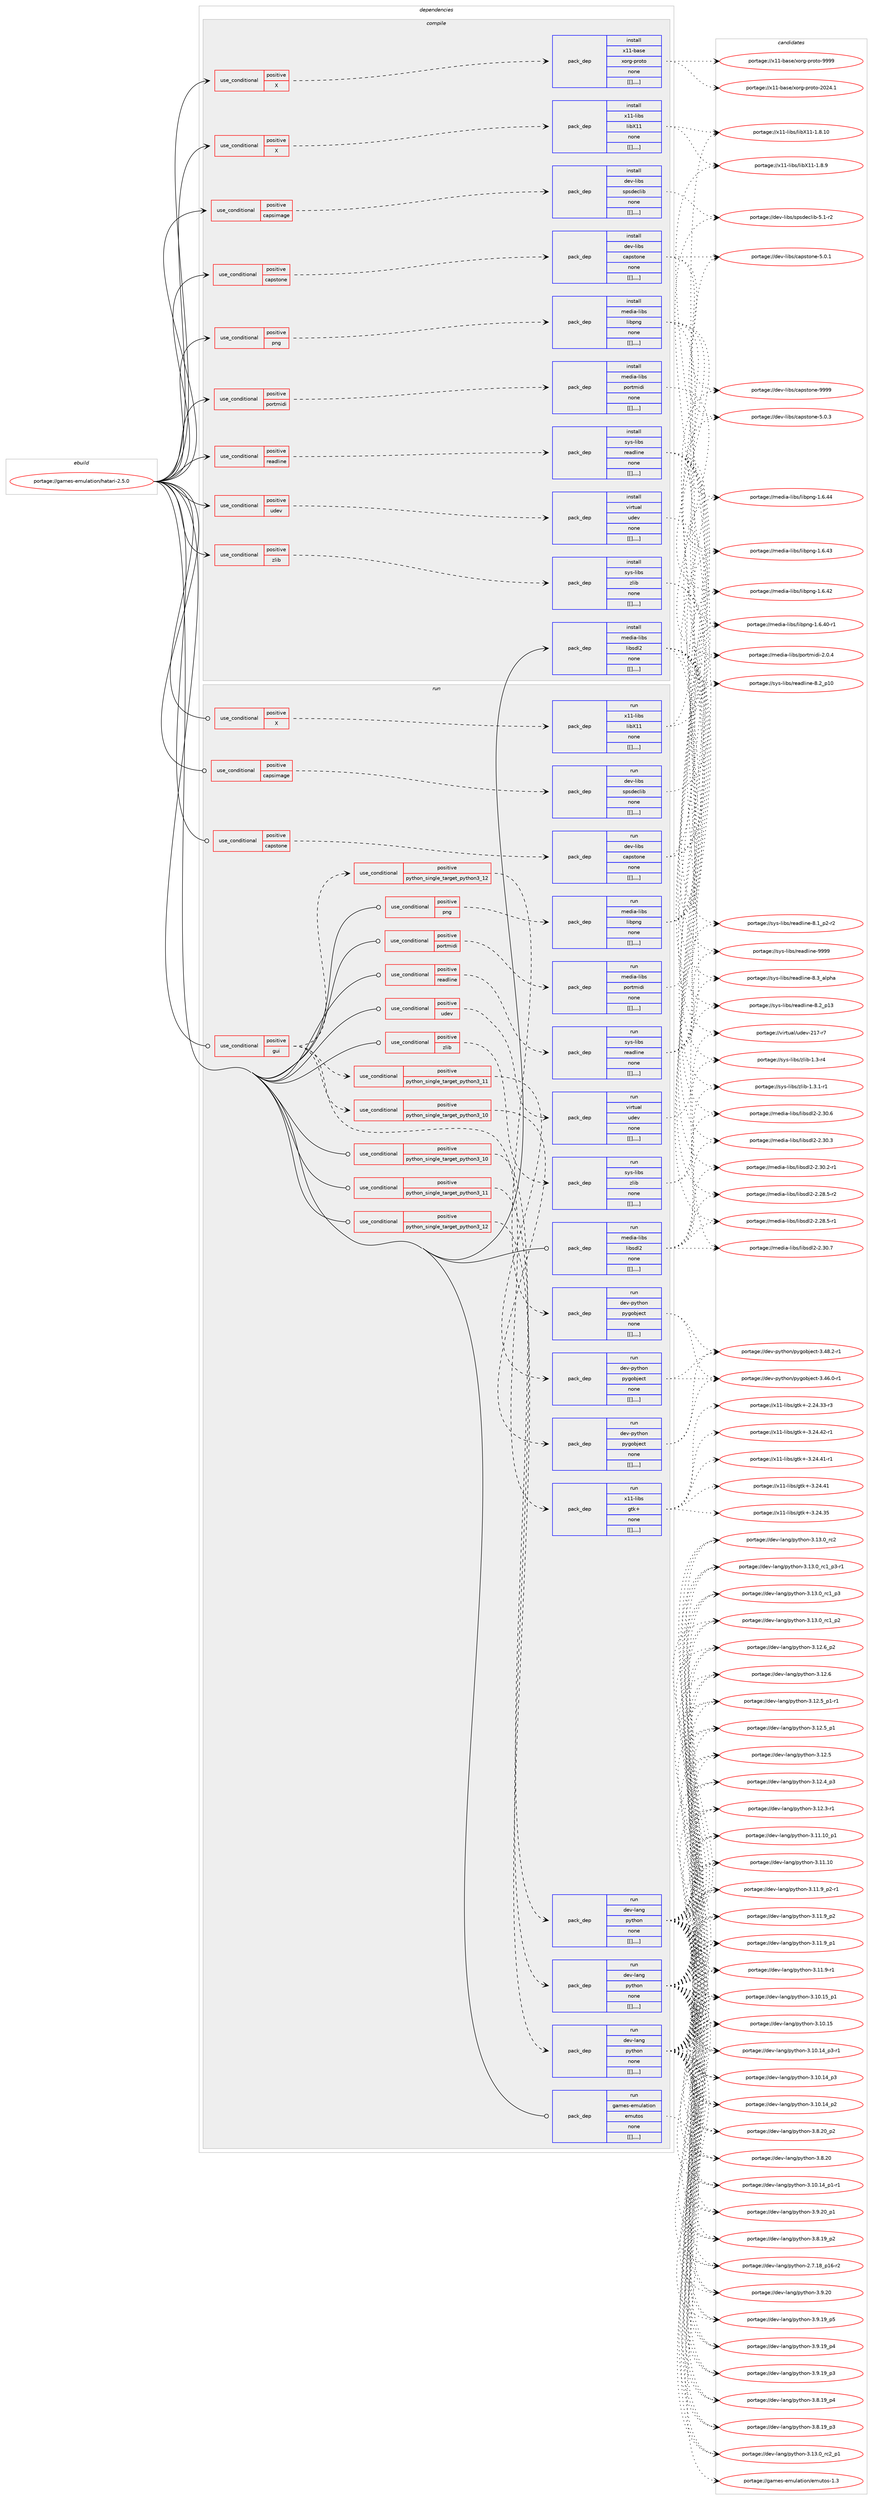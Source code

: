 digraph prolog {

# *************
# Graph options
# *************

newrank=true;
concentrate=true;
compound=true;
graph [rankdir=LR,fontname=Helvetica,fontsize=10,ranksep=1.5];#, ranksep=2.5, nodesep=0.2];
edge  [arrowhead=vee];
node  [fontname=Helvetica,fontsize=10];

# **********
# The ebuild
# **********

subgraph cluster_leftcol {
color=gray;
label=<<i>ebuild</i>>;
id [label="portage://games-emulation/hatari-2.5.0", color=red, width=4, href="../games-emulation/hatari-2.5.0.svg"];
}

# ****************
# The dependencies
# ****************

subgraph cluster_midcol {
color=gray;
label=<<i>dependencies</i>>;
subgraph cluster_compile {
fillcolor="#eeeeee";
style=filled;
label=<<i>compile</i>>;
subgraph cond65812 {
dependency231958 [label=<<TABLE BORDER="0" CELLBORDER="1" CELLSPACING="0" CELLPADDING="4"><TR><TD ROWSPAN="3" CELLPADDING="10">use_conditional</TD></TR><TR><TD>positive</TD></TR><TR><TD>X</TD></TR></TABLE>>, shape=none, color=red];
subgraph pack164661 {
dependency231959 [label=<<TABLE BORDER="0" CELLBORDER="1" CELLSPACING="0" CELLPADDING="4" WIDTH="220"><TR><TD ROWSPAN="6" CELLPADDING="30">pack_dep</TD></TR><TR><TD WIDTH="110">install</TD></TR><TR><TD>x11-base</TD></TR><TR><TD>xorg-proto</TD></TR><TR><TD>none</TD></TR><TR><TD>[[],,,,]</TD></TR></TABLE>>, shape=none, color=blue];
}
dependency231958:e -> dependency231959:w [weight=20,style="dashed",arrowhead="vee"];
}
id:e -> dependency231958:w [weight=20,style="solid",arrowhead="vee"];
subgraph cond65813 {
dependency231960 [label=<<TABLE BORDER="0" CELLBORDER="1" CELLSPACING="0" CELLPADDING="4"><TR><TD ROWSPAN="3" CELLPADDING="10">use_conditional</TD></TR><TR><TD>positive</TD></TR><TR><TD>X</TD></TR></TABLE>>, shape=none, color=red];
subgraph pack164662 {
dependency231961 [label=<<TABLE BORDER="0" CELLBORDER="1" CELLSPACING="0" CELLPADDING="4" WIDTH="220"><TR><TD ROWSPAN="6" CELLPADDING="30">pack_dep</TD></TR><TR><TD WIDTH="110">install</TD></TR><TR><TD>x11-libs</TD></TR><TR><TD>libX11</TD></TR><TR><TD>none</TD></TR><TR><TD>[[],,,,]</TD></TR></TABLE>>, shape=none, color=blue];
}
dependency231960:e -> dependency231961:w [weight=20,style="dashed",arrowhead="vee"];
}
id:e -> dependency231960:w [weight=20,style="solid",arrowhead="vee"];
subgraph cond65814 {
dependency231962 [label=<<TABLE BORDER="0" CELLBORDER="1" CELLSPACING="0" CELLPADDING="4"><TR><TD ROWSPAN="3" CELLPADDING="10">use_conditional</TD></TR><TR><TD>positive</TD></TR><TR><TD>capsimage</TD></TR></TABLE>>, shape=none, color=red];
subgraph pack164663 {
dependency231963 [label=<<TABLE BORDER="0" CELLBORDER="1" CELLSPACING="0" CELLPADDING="4" WIDTH="220"><TR><TD ROWSPAN="6" CELLPADDING="30">pack_dep</TD></TR><TR><TD WIDTH="110">install</TD></TR><TR><TD>dev-libs</TD></TR><TR><TD>spsdeclib</TD></TR><TR><TD>none</TD></TR><TR><TD>[[],,,,]</TD></TR></TABLE>>, shape=none, color=blue];
}
dependency231962:e -> dependency231963:w [weight=20,style="dashed",arrowhead="vee"];
}
id:e -> dependency231962:w [weight=20,style="solid",arrowhead="vee"];
subgraph cond65815 {
dependency231964 [label=<<TABLE BORDER="0" CELLBORDER="1" CELLSPACING="0" CELLPADDING="4"><TR><TD ROWSPAN="3" CELLPADDING="10">use_conditional</TD></TR><TR><TD>positive</TD></TR><TR><TD>capstone</TD></TR></TABLE>>, shape=none, color=red];
subgraph pack164664 {
dependency231965 [label=<<TABLE BORDER="0" CELLBORDER="1" CELLSPACING="0" CELLPADDING="4" WIDTH="220"><TR><TD ROWSPAN="6" CELLPADDING="30">pack_dep</TD></TR><TR><TD WIDTH="110">install</TD></TR><TR><TD>dev-libs</TD></TR><TR><TD>capstone</TD></TR><TR><TD>none</TD></TR><TR><TD>[[],,,,]</TD></TR></TABLE>>, shape=none, color=blue];
}
dependency231964:e -> dependency231965:w [weight=20,style="dashed",arrowhead="vee"];
}
id:e -> dependency231964:w [weight=20,style="solid",arrowhead="vee"];
subgraph cond65816 {
dependency231966 [label=<<TABLE BORDER="0" CELLBORDER="1" CELLSPACING="0" CELLPADDING="4"><TR><TD ROWSPAN="3" CELLPADDING="10">use_conditional</TD></TR><TR><TD>positive</TD></TR><TR><TD>png</TD></TR></TABLE>>, shape=none, color=red];
subgraph pack164665 {
dependency231967 [label=<<TABLE BORDER="0" CELLBORDER="1" CELLSPACING="0" CELLPADDING="4" WIDTH="220"><TR><TD ROWSPAN="6" CELLPADDING="30">pack_dep</TD></TR><TR><TD WIDTH="110">install</TD></TR><TR><TD>media-libs</TD></TR><TR><TD>libpng</TD></TR><TR><TD>none</TD></TR><TR><TD>[[],,,,]</TD></TR></TABLE>>, shape=none, color=blue];
}
dependency231966:e -> dependency231967:w [weight=20,style="dashed",arrowhead="vee"];
}
id:e -> dependency231966:w [weight=20,style="solid",arrowhead="vee"];
subgraph cond65817 {
dependency231968 [label=<<TABLE BORDER="0" CELLBORDER="1" CELLSPACING="0" CELLPADDING="4"><TR><TD ROWSPAN="3" CELLPADDING="10">use_conditional</TD></TR><TR><TD>positive</TD></TR><TR><TD>portmidi</TD></TR></TABLE>>, shape=none, color=red];
subgraph pack164666 {
dependency231969 [label=<<TABLE BORDER="0" CELLBORDER="1" CELLSPACING="0" CELLPADDING="4" WIDTH="220"><TR><TD ROWSPAN="6" CELLPADDING="30">pack_dep</TD></TR><TR><TD WIDTH="110">install</TD></TR><TR><TD>media-libs</TD></TR><TR><TD>portmidi</TD></TR><TR><TD>none</TD></TR><TR><TD>[[],,,,]</TD></TR></TABLE>>, shape=none, color=blue];
}
dependency231968:e -> dependency231969:w [weight=20,style="dashed",arrowhead="vee"];
}
id:e -> dependency231968:w [weight=20,style="solid",arrowhead="vee"];
subgraph cond65818 {
dependency231970 [label=<<TABLE BORDER="0" CELLBORDER="1" CELLSPACING="0" CELLPADDING="4"><TR><TD ROWSPAN="3" CELLPADDING="10">use_conditional</TD></TR><TR><TD>positive</TD></TR><TR><TD>readline</TD></TR></TABLE>>, shape=none, color=red];
subgraph pack164667 {
dependency231971 [label=<<TABLE BORDER="0" CELLBORDER="1" CELLSPACING="0" CELLPADDING="4" WIDTH="220"><TR><TD ROWSPAN="6" CELLPADDING="30">pack_dep</TD></TR><TR><TD WIDTH="110">install</TD></TR><TR><TD>sys-libs</TD></TR><TR><TD>readline</TD></TR><TR><TD>none</TD></TR><TR><TD>[[],,,,]</TD></TR></TABLE>>, shape=none, color=blue];
}
dependency231970:e -> dependency231971:w [weight=20,style="dashed",arrowhead="vee"];
}
id:e -> dependency231970:w [weight=20,style="solid",arrowhead="vee"];
subgraph cond65819 {
dependency231972 [label=<<TABLE BORDER="0" CELLBORDER="1" CELLSPACING="0" CELLPADDING="4"><TR><TD ROWSPAN="3" CELLPADDING="10">use_conditional</TD></TR><TR><TD>positive</TD></TR><TR><TD>udev</TD></TR></TABLE>>, shape=none, color=red];
subgraph pack164668 {
dependency231973 [label=<<TABLE BORDER="0" CELLBORDER="1" CELLSPACING="0" CELLPADDING="4" WIDTH="220"><TR><TD ROWSPAN="6" CELLPADDING="30">pack_dep</TD></TR><TR><TD WIDTH="110">install</TD></TR><TR><TD>virtual</TD></TR><TR><TD>udev</TD></TR><TR><TD>none</TD></TR><TR><TD>[[],,,,]</TD></TR></TABLE>>, shape=none, color=blue];
}
dependency231972:e -> dependency231973:w [weight=20,style="dashed",arrowhead="vee"];
}
id:e -> dependency231972:w [weight=20,style="solid",arrowhead="vee"];
subgraph cond65820 {
dependency231974 [label=<<TABLE BORDER="0" CELLBORDER="1" CELLSPACING="0" CELLPADDING="4"><TR><TD ROWSPAN="3" CELLPADDING="10">use_conditional</TD></TR><TR><TD>positive</TD></TR><TR><TD>zlib</TD></TR></TABLE>>, shape=none, color=red];
subgraph pack164669 {
dependency231975 [label=<<TABLE BORDER="0" CELLBORDER="1" CELLSPACING="0" CELLPADDING="4" WIDTH="220"><TR><TD ROWSPAN="6" CELLPADDING="30">pack_dep</TD></TR><TR><TD WIDTH="110">install</TD></TR><TR><TD>sys-libs</TD></TR><TR><TD>zlib</TD></TR><TR><TD>none</TD></TR><TR><TD>[[],,,,]</TD></TR></TABLE>>, shape=none, color=blue];
}
dependency231974:e -> dependency231975:w [weight=20,style="dashed",arrowhead="vee"];
}
id:e -> dependency231974:w [weight=20,style="solid",arrowhead="vee"];
subgraph pack164670 {
dependency231976 [label=<<TABLE BORDER="0" CELLBORDER="1" CELLSPACING="0" CELLPADDING="4" WIDTH="220"><TR><TD ROWSPAN="6" CELLPADDING="30">pack_dep</TD></TR><TR><TD WIDTH="110">install</TD></TR><TR><TD>media-libs</TD></TR><TR><TD>libsdl2</TD></TR><TR><TD>none</TD></TR><TR><TD>[[],,,,]</TD></TR></TABLE>>, shape=none, color=blue];
}
id:e -> dependency231976:w [weight=20,style="solid",arrowhead="vee"];
}
subgraph cluster_compileandrun {
fillcolor="#eeeeee";
style=filled;
label=<<i>compile and run</i>>;
}
subgraph cluster_run {
fillcolor="#eeeeee";
style=filled;
label=<<i>run</i>>;
subgraph cond65821 {
dependency231977 [label=<<TABLE BORDER="0" CELLBORDER="1" CELLSPACING="0" CELLPADDING="4"><TR><TD ROWSPAN="3" CELLPADDING="10">use_conditional</TD></TR><TR><TD>positive</TD></TR><TR><TD>X</TD></TR></TABLE>>, shape=none, color=red];
subgraph pack164671 {
dependency231978 [label=<<TABLE BORDER="0" CELLBORDER="1" CELLSPACING="0" CELLPADDING="4" WIDTH="220"><TR><TD ROWSPAN="6" CELLPADDING="30">pack_dep</TD></TR><TR><TD WIDTH="110">run</TD></TR><TR><TD>x11-libs</TD></TR><TR><TD>libX11</TD></TR><TR><TD>none</TD></TR><TR><TD>[[],,,,]</TD></TR></TABLE>>, shape=none, color=blue];
}
dependency231977:e -> dependency231978:w [weight=20,style="dashed",arrowhead="vee"];
}
id:e -> dependency231977:w [weight=20,style="solid",arrowhead="odot"];
subgraph cond65822 {
dependency231979 [label=<<TABLE BORDER="0" CELLBORDER="1" CELLSPACING="0" CELLPADDING="4"><TR><TD ROWSPAN="3" CELLPADDING="10">use_conditional</TD></TR><TR><TD>positive</TD></TR><TR><TD>capsimage</TD></TR></TABLE>>, shape=none, color=red];
subgraph pack164672 {
dependency231980 [label=<<TABLE BORDER="0" CELLBORDER="1" CELLSPACING="0" CELLPADDING="4" WIDTH="220"><TR><TD ROWSPAN="6" CELLPADDING="30">pack_dep</TD></TR><TR><TD WIDTH="110">run</TD></TR><TR><TD>dev-libs</TD></TR><TR><TD>spsdeclib</TD></TR><TR><TD>none</TD></TR><TR><TD>[[],,,,]</TD></TR></TABLE>>, shape=none, color=blue];
}
dependency231979:e -> dependency231980:w [weight=20,style="dashed",arrowhead="vee"];
}
id:e -> dependency231979:w [weight=20,style="solid",arrowhead="odot"];
subgraph cond65823 {
dependency231981 [label=<<TABLE BORDER="0" CELLBORDER="1" CELLSPACING="0" CELLPADDING="4"><TR><TD ROWSPAN="3" CELLPADDING="10">use_conditional</TD></TR><TR><TD>positive</TD></TR><TR><TD>capstone</TD></TR></TABLE>>, shape=none, color=red];
subgraph pack164673 {
dependency231982 [label=<<TABLE BORDER="0" CELLBORDER="1" CELLSPACING="0" CELLPADDING="4" WIDTH="220"><TR><TD ROWSPAN="6" CELLPADDING="30">pack_dep</TD></TR><TR><TD WIDTH="110">run</TD></TR><TR><TD>dev-libs</TD></TR><TR><TD>capstone</TD></TR><TR><TD>none</TD></TR><TR><TD>[[],,,,]</TD></TR></TABLE>>, shape=none, color=blue];
}
dependency231981:e -> dependency231982:w [weight=20,style="dashed",arrowhead="vee"];
}
id:e -> dependency231981:w [weight=20,style="solid",arrowhead="odot"];
subgraph cond65824 {
dependency231983 [label=<<TABLE BORDER="0" CELLBORDER="1" CELLSPACING="0" CELLPADDING="4"><TR><TD ROWSPAN="3" CELLPADDING="10">use_conditional</TD></TR><TR><TD>positive</TD></TR><TR><TD>gui</TD></TR></TABLE>>, shape=none, color=red];
subgraph cond65825 {
dependency231984 [label=<<TABLE BORDER="0" CELLBORDER="1" CELLSPACING="0" CELLPADDING="4"><TR><TD ROWSPAN="3" CELLPADDING="10">use_conditional</TD></TR><TR><TD>positive</TD></TR><TR><TD>python_single_target_python3_10</TD></TR></TABLE>>, shape=none, color=red];
subgraph pack164674 {
dependency231985 [label=<<TABLE BORDER="0" CELLBORDER="1" CELLSPACING="0" CELLPADDING="4" WIDTH="220"><TR><TD ROWSPAN="6" CELLPADDING="30">pack_dep</TD></TR><TR><TD WIDTH="110">run</TD></TR><TR><TD>dev-python</TD></TR><TR><TD>pygobject</TD></TR><TR><TD>none</TD></TR><TR><TD>[[],,,,]</TD></TR></TABLE>>, shape=none, color=blue];
}
dependency231984:e -> dependency231985:w [weight=20,style="dashed",arrowhead="vee"];
}
dependency231983:e -> dependency231984:w [weight=20,style="dashed",arrowhead="vee"];
subgraph cond65826 {
dependency231986 [label=<<TABLE BORDER="0" CELLBORDER="1" CELLSPACING="0" CELLPADDING="4"><TR><TD ROWSPAN="3" CELLPADDING="10">use_conditional</TD></TR><TR><TD>positive</TD></TR><TR><TD>python_single_target_python3_11</TD></TR></TABLE>>, shape=none, color=red];
subgraph pack164675 {
dependency231987 [label=<<TABLE BORDER="0" CELLBORDER="1" CELLSPACING="0" CELLPADDING="4" WIDTH="220"><TR><TD ROWSPAN="6" CELLPADDING="30">pack_dep</TD></TR><TR><TD WIDTH="110">run</TD></TR><TR><TD>dev-python</TD></TR><TR><TD>pygobject</TD></TR><TR><TD>none</TD></TR><TR><TD>[[],,,,]</TD></TR></TABLE>>, shape=none, color=blue];
}
dependency231986:e -> dependency231987:w [weight=20,style="dashed",arrowhead="vee"];
}
dependency231983:e -> dependency231986:w [weight=20,style="dashed",arrowhead="vee"];
subgraph cond65827 {
dependency231988 [label=<<TABLE BORDER="0" CELLBORDER="1" CELLSPACING="0" CELLPADDING="4"><TR><TD ROWSPAN="3" CELLPADDING="10">use_conditional</TD></TR><TR><TD>positive</TD></TR><TR><TD>python_single_target_python3_12</TD></TR></TABLE>>, shape=none, color=red];
subgraph pack164676 {
dependency231989 [label=<<TABLE BORDER="0" CELLBORDER="1" CELLSPACING="0" CELLPADDING="4" WIDTH="220"><TR><TD ROWSPAN="6" CELLPADDING="30">pack_dep</TD></TR><TR><TD WIDTH="110">run</TD></TR><TR><TD>dev-python</TD></TR><TR><TD>pygobject</TD></TR><TR><TD>none</TD></TR><TR><TD>[[],,,,]</TD></TR></TABLE>>, shape=none, color=blue];
}
dependency231988:e -> dependency231989:w [weight=20,style="dashed",arrowhead="vee"];
}
dependency231983:e -> dependency231988:w [weight=20,style="dashed",arrowhead="vee"];
subgraph pack164677 {
dependency231990 [label=<<TABLE BORDER="0" CELLBORDER="1" CELLSPACING="0" CELLPADDING="4" WIDTH="220"><TR><TD ROWSPAN="6" CELLPADDING="30">pack_dep</TD></TR><TR><TD WIDTH="110">run</TD></TR><TR><TD>x11-libs</TD></TR><TR><TD>gtk+</TD></TR><TR><TD>none</TD></TR><TR><TD>[[],,,,]</TD></TR></TABLE>>, shape=none, color=blue];
}
dependency231983:e -> dependency231990:w [weight=20,style="dashed",arrowhead="vee"];
}
id:e -> dependency231983:w [weight=20,style="solid",arrowhead="odot"];
subgraph cond65828 {
dependency231991 [label=<<TABLE BORDER="0" CELLBORDER="1" CELLSPACING="0" CELLPADDING="4"><TR><TD ROWSPAN="3" CELLPADDING="10">use_conditional</TD></TR><TR><TD>positive</TD></TR><TR><TD>png</TD></TR></TABLE>>, shape=none, color=red];
subgraph pack164678 {
dependency231992 [label=<<TABLE BORDER="0" CELLBORDER="1" CELLSPACING="0" CELLPADDING="4" WIDTH="220"><TR><TD ROWSPAN="6" CELLPADDING="30">pack_dep</TD></TR><TR><TD WIDTH="110">run</TD></TR><TR><TD>media-libs</TD></TR><TR><TD>libpng</TD></TR><TR><TD>none</TD></TR><TR><TD>[[],,,,]</TD></TR></TABLE>>, shape=none, color=blue];
}
dependency231991:e -> dependency231992:w [weight=20,style="dashed",arrowhead="vee"];
}
id:e -> dependency231991:w [weight=20,style="solid",arrowhead="odot"];
subgraph cond65829 {
dependency231993 [label=<<TABLE BORDER="0" CELLBORDER="1" CELLSPACING="0" CELLPADDING="4"><TR><TD ROWSPAN="3" CELLPADDING="10">use_conditional</TD></TR><TR><TD>positive</TD></TR><TR><TD>portmidi</TD></TR></TABLE>>, shape=none, color=red];
subgraph pack164679 {
dependency231994 [label=<<TABLE BORDER="0" CELLBORDER="1" CELLSPACING="0" CELLPADDING="4" WIDTH="220"><TR><TD ROWSPAN="6" CELLPADDING="30">pack_dep</TD></TR><TR><TD WIDTH="110">run</TD></TR><TR><TD>media-libs</TD></TR><TR><TD>portmidi</TD></TR><TR><TD>none</TD></TR><TR><TD>[[],,,,]</TD></TR></TABLE>>, shape=none, color=blue];
}
dependency231993:e -> dependency231994:w [weight=20,style="dashed",arrowhead="vee"];
}
id:e -> dependency231993:w [weight=20,style="solid",arrowhead="odot"];
subgraph cond65830 {
dependency231995 [label=<<TABLE BORDER="0" CELLBORDER="1" CELLSPACING="0" CELLPADDING="4"><TR><TD ROWSPAN="3" CELLPADDING="10">use_conditional</TD></TR><TR><TD>positive</TD></TR><TR><TD>python_single_target_python3_10</TD></TR></TABLE>>, shape=none, color=red];
subgraph pack164680 {
dependency231996 [label=<<TABLE BORDER="0" CELLBORDER="1" CELLSPACING="0" CELLPADDING="4" WIDTH="220"><TR><TD ROWSPAN="6" CELLPADDING="30">pack_dep</TD></TR><TR><TD WIDTH="110">run</TD></TR><TR><TD>dev-lang</TD></TR><TR><TD>python</TD></TR><TR><TD>none</TD></TR><TR><TD>[[],,,,]</TD></TR></TABLE>>, shape=none, color=blue];
}
dependency231995:e -> dependency231996:w [weight=20,style="dashed",arrowhead="vee"];
}
id:e -> dependency231995:w [weight=20,style="solid",arrowhead="odot"];
subgraph cond65831 {
dependency231997 [label=<<TABLE BORDER="0" CELLBORDER="1" CELLSPACING="0" CELLPADDING="4"><TR><TD ROWSPAN="3" CELLPADDING="10">use_conditional</TD></TR><TR><TD>positive</TD></TR><TR><TD>python_single_target_python3_11</TD></TR></TABLE>>, shape=none, color=red];
subgraph pack164681 {
dependency231998 [label=<<TABLE BORDER="0" CELLBORDER="1" CELLSPACING="0" CELLPADDING="4" WIDTH="220"><TR><TD ROWSPAN="6" CELLPADDING="30">pack_dep</TD></TR><TR><TD WIDTH="110">run</TD></TR><TR><TD>dev-lang</TD></TR><TR><TD>python</TD></TR><TR><TD>none</TD></TR><TR><TD>[[],,,,]</TD></TR></TABLE>>, shape=none, color=blue];
}
dependency231997:e -> dependency231998:w [weight=20,style="dashed",arrowhead="vee"];
}
id:e -> dependency231997:w [weight=20,style="solid",arrowhead="odot"];
subgraph cond65832 {
dependency231999 [label=<<TABLE BORDER="0" CELLBORDER="1" CELLSPACING="0" CELLPADDING="4"><TR><TD ROWSPAN="3" CELLPADDING="10">use_conditional</TD></TR><TR><TD>positive</TD></TR><TR><TD>python_single_target_python3_12</TD></TR></TABLE>>, shape=none, color=red];
subgraph pack164682 {
dependency232000 [label=<<TABLE BORDER="0" CELLBORDER="1" CELLSPACING="0" CELLPADDING="4" WIDTH="220"><TR><TD ROWSPAN="6" CELLPADDING="30">pack_dep</TD></TR><TR><TD WIDTH="110">run</TD></TR><TR><TD>dev-lang</TD></TR><TR><TD>python</TD></TR><TR><TD>none</TD></TR><TR><TD>[[],,,,]</TD></TR></TABLE>>, shape=none, color=blue];
}
dependency231999:e -> dependency232000:w [weight=20,style="dashed",arrowhead="vee"];
}
id:e -> dependency231999:w [weight=20,style="solid",arrowhead="odot"];
subgraph cond65833 {
dependency232001 [label=<<TABLE BORDER="0" CELLBORDER="1" CELLSPACING="0" CELLPADDING="4"><TR><TD ROWSPAN="3" CELLPADDING="10">use_conditional</TD></TR><TR><TD>positive</TD></TR><TR><TD>readline</TD></TR></TABLE>>, shape=none, color=red];
subgraph pack164683 {
dependency232002 [label=<<TABLE BORDER="0" CELLBORDER="1" CELLSPACING="0" CELLPADDING="4" WIDTH="220"><TR><TD ROWSPAN="6" CELLPADDING="30">pack_dep</TD></TR><TR><TD WIDTH="110">run</TD></TR><TR><TD>sys-libs</TD></TR><TR><TD>readline</TD></TR><TR><TD>none</TD></TR><TR><TD>[[],,,,]</TD></TR></TABLE>>, shape=none, color=blue];
}
dependency232001:e -> dependency232002:w [weight=20,style="dashed",arrowhead="vee"];
}
id:e -> dependency232001:w [weight=20,style="solid",arrowhead="odot"];
subgraph cond65834 {
dependency232003 [label=<<TABLE BORDER="0" CELLBORDER="1" CELLSPACING="0" CELLPADDING="4"><TR><TD ROWSPAN="3" CELLPADDING="10">use_conditional</TD></TR><TR><TD>positive</TD></TR><TR><TD>udev</TD></TR></TABLE>>, shape=none, color=red];
subgraph pack164684 {
dependency232004 [label=<<TABLE BORDER="0" CELLBORDER="1" CELLSPACING="0" CELLPADDING="4" WIDTH="220"><TR><TD ROWSPAN="6" CELLPADDING="30">pack_dep</TD></TR><TR><TD WIDTH="110">run</TD></TR><TR><TD>virtual</TD></TR><TR><TD>udev</TD></TR><TR><TD>none</TD></TR><TR><TD>[[],,,,]</TD></TR></TABLE>>, shape=none, color=blue];
}
dependency232003:e -> dependency232004:w [weight=20,style="dashed",arrowhead="vee"];
}
id:e -> dependency232003:w [weight=20,style="solid",arrowhead="odot"];
subgraph cond65835 {
dependency232005 [label=<<TABLE BORDER="0" CELLBORDER="1" CELLSPACING="0" CELLPADDING="4"><TR><TD ROWSPAN="3" CELLPADDING="10">use_conditional</TD></TR><TR><TD>positive</TD></TR><TR><TD>zlib</TD></TR></TABLE>>, shape=none, color=red];
subgraph pack164685 {
dependency232006 [label=<<TABLE BORDER="0" CELLBORDER="1" CELLSPACING="0" CELLPADDING="4" WIDTH="220"><TR><TD ROWSPAN="6" CELLPADDING="30">pack_dep</TD></TR><TR><TD WIDTH="110">run</TD></TR><TR><TD>sys-libs</TD></TR><TR><TD>zlib</TD></TR><TR><TD>none</TD></TR><TR><TD>[[],,,,]</TD></TR></TABLE>>, shape=none, color=blue];
}
dependency232005:e -> dependency232006:w [weight=20,style="dashed",arrowhead="vee"];
}
id:e -> dependency232005:w [weight=20,style="solid",arrowhead="odot"];
subgraph pack164686 {
dependency232007 [label=<<TABLE BORDER="0" CELLBORDER="1" CELLSPACING="0" CELLPADDING="4" WIDTH="220"><TR><TD ROWSPAN="6" CELLPADDING="30">pack_dep</TD></TR><TR><TD WIDTH="110">run</TD></TR><TR><TD>games-emulation</TD></TR><TR><TD>emutos</TD></TR><TR><TD>none</TD></TR><TR><TD>[[],,,,]</TD></TR></TABLE>>, shape=none, color=blue];
}
id:e -> dependency232007:w [weight=20,style="solid",arrowhead="odot"];
subgraph pack164687 {
dependency232008 [label=<<TABLE BORDER="0" CELLBORDER="1" CELLSPACING="0" CELLPADDING="4" WIDTH="220"><TR><TD ROWSPAN="6" CELLPADDING="30">pack_dep</TD></TR><TR><TD WIDTH="110">run</TD></TR><TR><TD>media-libs</TD></TR><TR><TD>libsdl2</TD></TR><TR><TD>none</TD></TR><TR><TD>[[],,,,]</TD></TR></TABLE>>, shape=none, color=blue];
}
id:e -> dependency232008:w [weight=20,style="solid",arrowhead="odot"];
}
}

# **************
# The candidates
# **************

subgraph cluster_choices {
rank=same;
color=gray;
label=<<i>candidates</i>>;

subgraph choice164661 {
color=black;
nodesep=1;
choice120494945989711510147120111114103451121141111161114557575757 [label="portage://x11-base/xorg-proto-9999", color=red, width=4,href="../x11-base/xorg-proto-9999.svg"];
choice1204949459897115101471201111141034511211411111611145504850524649 [label="portage://x11-base/xorg-proto-2024.1", color=red, width=4,href="../x11-base/xorg-proto-2024.1.svg"];
dependency231959:e -> choice120494945989711510147120111114103451121141111161114557575757:w [style=dotted,weight="100"];
dependency231959:e -> choice1204949459897115101471201111141034511211411111611145504850524649:w [style=dotted,weight="100"];
}
subgraph choice164662 {
color=black;
nodesep=1;
choice12049494510810598115471081059888494945494656464948 [label="portage://x11-libs/libX11-1.8.10", color=red, width=4,href="../x11-libs/libX11-1.8.10.svg"];
choice120494945108105981154710810598884949454946564657 [label="portage://x11-libs/libX11-1.8.9", color=red, width=4,href="../x11-libs/libX11-1.8.9.svg"];
dependency231961:e -> choice12049494510810598115471081059888494945494656464948:w [style=dotted,weight="100"];
dependency231961:e -> choice120494945108105981154710810598884949454946564657:w [style=dotted,weight="100"];
}
subgraph choice164663 {
color=black;
nodesep=1;
choice1001011184510810598115471151121151001019910810598455346494511450 [label="portage://dev-libs/spsdeclib-5.1-r2", color=red, width=4,href="../dev-libs/spsdeclib-5.1-r2.svg"];
dependency231963:e -> choice1001011184510810598115471151121151001019910810598455346494511450:w [style=dotted,weight="100"];
}
subgraph choice164664 {
color=black;
nodesep=1;
choice10010111845108105981154799971121151161111101014557575757 [label="portage://dev-libs/capstone-9999", color=red, width=4,href="../dev-libs/capstone-9999.svg"];
choice1001011184510810598115479997112115116111110101455346484651 [label="portage://dev-libs/capstone-5.0.3", color=red, width=4,href="../dev-libs/capstone-5.0.3.svg"];
choice1001011184510810598115479997112115116111110101455346484649 [label="portage://dev-libs/capstone-5.0.1", color=red, width=4,href="../dev-libs/capstone-5.0.1.svg"];
dependency231965:e -> choice10010111845108105981154799971121151161111101014557575757:w [style=dotted,weight="100"];
dependency231965:e -> choice1001011184510810598115479997112115116111110101455346484651:w [style=dotted,weight="100"];
dependency231965:e -> choice1001011184510810598115479997112115116111110101455346484649:w [style=dotted,weight="100"];
}
subgraph choice164665 {
color=black;
nodesep=1;
choice109101100105974510810598115471081059811211010345494654465252 [label="portage://media-libs/libpng-1.6.44", color=red, width=4,href="../media-libs/libpng-1.6.44.svg"];
choice109101100105974510810598115471081059811211010345494654465251 [label="portage://media-libs/libpng-1.6.43", color=red, width=4,href="../media-libs/libpng-1.6.43.svg"];
choice109101100105974510810598115471081059811211010345494654465250 [label="portage://media-libs/libpng-1.6.42", color=red, width=4,href="../media-libs/libpng-1.6.42.svg"];
choice1091011001059745108105981154710810598112110103454946544652484511449 [label="portage://media-libs/libpng-1.6.40-r1", color=red, width=4,href="../media-libs/libpng-1.6.40-r1.svg"];
dependency231967:e -> choice109101100105974510810598115471081059811211010345494654465252:w [style=dotted,weight="100"];
dependency231967:e -> choice109101100105974510810598115471081059811211010345494654465251:w [style=dotted,weight="100"];
dependency231967:e -> choice109101100105974510810598115471081059811211010345494654465250:w [style=dotted,weight="100"];
dependency231967:e -> choice1091011001059745108105981154710810598112110103454946544652484511449:w [style=dotted,weight="100"];
}
subgraph choice164666 {
color=black;
nodesep=1;
choice10910110010597451081059811547112111114116109105100105455046484652 [label="portage://media-libs/portmidi-2.0.4", color=red, width=4,href="../media-libs/portmidi-2.0.4.svg"];
dependency231969:e -> choice10910110010597451081059811547112111114116109105100105455046484652:w [style=dotted,weight="100"];
}
subgraph choice164667 {
color=black;
nodesep=1;
choice115121115451081059811547114101971001081051101014557575757 [label="portage://sys-libs/readline-9999", color=red, width=4,href="../sys-libs/readline-9999.svg"];
choice1151211154510810598115471141019710010810511010145564651959710811210497 [label="portage://sys-libs/readline-8.3_alpha", color=red, width=4,href="../sys-libs/readline-8.3_alpha.svg"];
choice1151211154510810598115471141019710010810511010145564650951124951 [label="portage://sys-libs/readline-8.2_p13", color=red, width=4,href="../sys-libs/readline-8.2_p13.svg"];
choice1151211154510810598115471141019710010810511010145564650951124948 [label="portage://sys-libs/readline-8.2_p10", color=red, width=4,href="../sys-libs/readline-8.2_p10.svg"];
choice115121115451081059811547114101971001081051101014556464995112504511450 [label="portage://sys-libs/readline-8.1_p2-r2", color=red, width=4,href="../sys-libs/readline-8.1_p2-r2.svg"];
dependency231971:e -> choice115121115451081059811547114101971001081051101014557575757:w [style=dotted,weight="100"];
dependency231971:e -> choice1151211154510810598115471141019710010810511010145564651959710811210497:w [style=dotted,weight="100"];
dependency231971:e -> choice1151211154510810598115471141019710010810511010145564650951124951:w [style=dotted,weight="100"];
dependency231971:e -> choice1151211154510810598115471141019710010810511010145564650951124948:w [style=dotted,weight="100"];
dependency231971:e -> choice115121115451081059811547114101971001081051101014556464995112504511450:w [style=dotted,weight="100"];
}
subgraph choice164668 {
color=black;
nodesep=1;
choice1181051141161179710847117100101118455049554511455 [label="portage://virtual/udev-217-r7", color=red, width=4,href="../virtual/udev-217-r7.svg"];
dependency231973:e -> choice1181051141161179710847117100101118455049554511455:w [style=dotted,weight="100"];
}
subgraph choice164669 {
color=black;
nodesep=1;
choice115121115451081059811547122108105984549465146494511449 [label="portage://sys-libs/zlib-1.3.1-r1", color=red, width=4,href="../sys-libs/zlib-1.3.1-r1.svg"];
choice11512111545108105981154712210810598454946514511452 [label="portage://sys-libs/zlib-1.3-r4", color=red, width=4,href="../sys-libs/zlib-1.3-r4.svg"];
dependency231975:e -> choice115121115451081059811547122108105984549465146494511449:w [style=dotted,weight="100"];
dependency231975:e -> choice11512111545108105981154712210810598454946514511452:w [style=dotted,weight="100"];
}
subgraph choice164670 {
color=black;
nodesep=1;
choice10910110010597451081059811547108105981151001085045504651484655 [label="portage://media-libs/libsdl2-2.30.7", color=red, width=4,href="../media-libs/libsdl2-2.30.7.svg"];
choice10910110010597451081059811547108105981151001085045504651484654 [label="portage://media-libs/libsdl2-2.30.6", color=red, width=4,href="../media-libs/libsdl2-2.30.6.svg"];
choice10910110010597451081059811547108105981151001085045504651484651 [label="portage://media-libs/libsdl2-2.30.3", color=red, width=4,href="../media-libs/libsdl2-2.30.3.svg"];
choice109101100105974510810598115471081059811510010850455046514846504511449 [label="portage://media-libs/libsdl2-2.30.2-r1", color=red, width=4,href="../media-libs/libsdl2-2.30.2-r1.svg"];
choice109101100105974510810598115471081059811510010850455046505646534511450 [label="portage://media-libs/libsdl2-2.28.5-r2", color=red, width=4,href="../media-libs/libsdl2-2.28.5-r2.svg"];
choice109101100105974510810598115471081059811510010850455046505646534511449 [label="portage://media-libs/libsdl2-2.28.5-r1", color=red, width=4,href="../media-libs/libsdl2-2.28.5-r1.svg"];
dependency231976:e -> choice10910110010597451081059811547108105981151001085045504651484655:w [style=dotted,weight="100"];
dependency231976:e -> choice10910110010597451081059811547108105981151001085045504651484654:w [style=dotted,weight="100"];
dependency231976:e -> choice10910110010597451081059811547108105981151001085045504651484651:w [style=dotted,weight="100"];
dependency231976:e -> choice109101100105974510810598115471081059811510010850455046514846504511449:w [style=dotted,weight="100"];
dependency231976:e -> choice109101100105974510810598115471081059811510010850455046505646534511450:w [style=dotted,weight="100"];
dependency231976:e -> choice109101100105974510810598115471081059811510010850455046505646534511449:w [style=dotted,weight="100"];
}
subgraph choice164671 {
color=black;
nodesep=1;
choice12049494510810598115471081059888494945494656464948 [label="portage://x11-libs/libX11-1.8.10", color=red, width=4,href="../x11-libs/libX11-1.8.10.svg"];
choice120494945108105981154710810598884949454946564657 [label="portage://x11-libs/libX11-1.8.9", color=red, width=4,href="../x11-libs/libX11-1.8.9.svg"];
dependency231978:e -> choice12049494510810598115471081059888494945494656464948:w [style=dotted,weight="100"];
dependency231978:e -> choice120494945108105981154710810598884949454946564657:w [style=dotted,weight="100"];
}
subgraph choice164672 {
color=black;
nodesep=1;
choice1001011184510810598115471151121151001019910810598455346494511450 [label="portage://dev-libs/spsdeclib-5.1-r2", color=red, width=4,href="../dev-libs/spsdeclib-5.1-r2.svg"];
dependency231980:e -> choice1001011184510810598115471151121151001019910810598455346494511450:w [style=dotted,weight="100"];
}
subgraph choice164673 {
color=black;
nodesep=1;
choice10010111845108105981154799971121151161111101014557575757 [label="portage://dev-libs/capstone-9999", color=red, width=4,href="../dev-libs/capstone-9999.svg"];
choice1001011184510810598115479997112115116111110101455346484651 [label="portage://dev-libs/capstone-5.0.3", color=red, width=4,href="../dev-libs/capstone-5.0.3.svg"];
choice1001011184510810598115479997112115116111110101455346484649 [label="portage://dev-libs/capstone-5.0.1", color=red, width=4,href="../dev-libs/capstone-5.0.1.svg"];
dependency231982:e -> choice10010111845108105981154799971121151161111101014557575757:w [style=dotted,weight="100"];
dependency231982:e -> choice1001011184510810598115479997112115116111110101455346484651:w [style=dotted,weight="100"];
dependency231982:e -> choice1001011184510810598115479997112115116111110101455346484649:w [style=dotted,weight="100"];
}
subgraph choice164674 {
color=black;
nodesep=1;
choice10010111845112121116104111110471121211031119810610199116455146525646504511449 [label="portage://dev-python/pygobject-3.48.2-r1", color=red, width=4,href="../dev-python/pygobject-3.48.2-r1.svg"];
choice10010111845112121116104111110471121211031119810610199116455146525446484511449 [label="portage://dev-python/pygobject-3.46.0-r1", color=red, width=4,href="../dev-python/pygobject-3.46.0-r1.svg"];
dependency231985:e -> choice10010111845112121116104111110471121211031119810610199116455146525646504511449:w [style=dotted,weight="100"];
dependency231985:e -> choice10010111845112121116104111110471121211031119810610199116455146525446484511449:w [style=dotted,weight="100"];
}
subgraph choice164675 {
color=black;
nodesep=1;
choice10010111845112121116104111110471121211031119810610199116455146525646504511449 [label="portage://dev-python/pygobject-3.48.2-r1", color=red, width=4,href="../dev-python/pygobject-3.48.2-r1.svg"];
choice10010111845112121116104111110471121211031119810610199116455146525446484511449 [label="portage://dev-python/pygobject-3.46.0-r1", color=red, width=4,href="../dev-python/pygobject-3.46.0-r1.svg"];
dependency231987:e -> choice10010111845112121116104111110471121211031119810610199116455146525646504511449:w [style=dotted,weight="100"];
dependency231987:e -> choice10010111845112121116104111110471121211031119810610199116455146525446484511449:w [style=dotted,weight="100"];
}
subgraph choice164676 {
color=black;
nodesep=1;
choice10010111845112121116104111110471121211031119810610199116455146525646504511449 [label="portage://dev-python/pygobject-3.48.2-r1", color=red, width=4,href="../dev-python/pygobject-3.48.2-r1.svg"];
choice10010111845112121116104111110471121211031119810610199116455146525446484511449 [label="portage://dev-python/pygobject-3.46.0-r1", color=red, width=4,href="../dev-python/pygobject-3.46.0-r1.svg"];
dependency231989:e -> choice10010111845112121116104111110471121211031119810610199116455146525646504511449:w [style=dotted,weight="100"];
dependency231989:e -> choice10010111845112121116104111110471121211031119810610199116455146525446484511449:w [style=dotted,weight="100"];
}
subgraph choice164677 {
color=black;
nodesep=1;
choice12049494510810598115471031161074345514650524652504511449 [label="portage://x11-libs/gtk+-3.24.42-r1", color=red, width=4,href="../x11-libs/gtk+-3.24.42-r1.svg"];
choice12049494510810598115471031161074345514650524652494511449 [label="portage://x11-libs/gtk+-3.24.41-r1", color=red, width=4,href="../x11-libs/gtk+-3.24.41-r1.svg"];
choice1204949451081059811547103116107434551465052465249 [label="portage://x11-libs/gtk+-3.24.41", color=red, width=4,href="../x11-libs/gtk+-3.24.41.svg"];
choice1204949451081059811547103116107434551465052465153 [label="portage://x11-libs/gtk+-3.24.35", color=red, width=4,href="../x11-libs/gtk+-3.24.35.svg"];
choice12049494510810598115471031161074345504650524651514511451 [label="portage://x11-libs/gtk+-2.24.33-r3", color=red, width=4,href="../x11-libs/gtk+-2.24.33-r3.svg"];
dependency231990:e -> choice12049494510810598115471031161074345514650524652504511449:w [style=dotted,weight="100"];
dependency231990:e -> choice12049494510810598115471031161074345514650524652494511449:w [style=dotted,weight="100"];
dependency231990:e -> choice1204949451081059811547103116107434551465052465249:w [style=dotted,weight="100"];
dependency231990:e -> choice1204949451081059811547103116107434551465052465153:w [style=dotted,weight="100"];
dependency231990:e -> choice12049494510810598115471031161074345504650524651514511451:w [style=dotted,weight="100"];
}
subgraph choice164678 {
color=black;
nodesep=1;
choice109101100105974510810598115471081059811211010345494654465252 [label="portage://media-libs/libpng-1.6.44", color=red, width=4,href="../media-libs/libpng-1.6.44.svg"];
choice109101100105974510810598115471081059811211010345494654465251 [label="portage://media-libs/libpng-1.6.43", color=red, width=4,href="../media-libs/libpng-1.6.43.svg"];
choice109101100105974510810598115471081059811211010345494654465250 [label="portage://media-libs/libpng-1.6.42", color=red, width=4,href="../media-libs/libpng-1.6.42.svg"];
choice1091011001059745108105981154710810598112110103454946544652484511449 [label="portage://media-libs/libpng-1.6.40-r1", color=red, width=4,href="../media-libs/libpng-1.6.40-r1.svg"];
dependency231992:e -> choice109101100105974510810598115471081059811211010345494654465252:w [style=dotted,weight="100"];
dependency231992:e -> choice109101100105974510810598115471081059811211010345494654465251:w [style=dotted,weight="100"];
dependency231992:e -> choice109101100105974510810598115471081059811211010345494654465250:w [style=dotted,weight="100"];
dependency231992:e -> choice1091011001059745108105981154710810598112110103454946544652484511449:w [style=dotted,weight="100"];
}
subgraph choice164679 {
color=black;
nodesep=1;
choice10910110010597451081059811547112111114116109105100105455046484652 [label="portage://media-libs/portmidi-2.0.4", color=red, width=4,href="../media-libs/portmidi-2.0.4.svg"];
dependency231994:e -> choice10910110010597451081059811547112111114116109105100105455046484652:w [style=dotted,weight="100"];
}
subgraph choice164680 {
color=black;
nodesep=1;
choice100101118451089711010347112121116104111110455146495146489511499509511249 [label="portage://dev-lang/python-3.13.0_rc2_p1", color=red, width=4,href="../dev-lang/python-3.13.0_rc2_p1.svg"];
choice10010111845108971101034711212111610411111045514649514648951149950 [label="portage://dev-lang/python-3.13.0_rc2", color=red, width=4,href="../dev-lang/python-3.13.0_rc2.svg"];
choice1001011184510897110103471121211161041111104551464951464895114994995112514511449 [label="portage://dev-lang/python-3.13.0_rc1_p3-r1", color=red, width=4,href="../dev-lang/python-3.13.0_rc1_p3-r1.svg"];
choice100101118451089711010347112121116104111110455146495146489511499499511251 [label="portage://dev-lang/python-3.13.0_rc1_p3", color=red, width=4,href="../dev-lang/python-3.13.0_rc1_p3.svg"];
choice100101118451089711010347112121116104111110455146495146489511499499511250 [label="portage://dev-lang/python-3.13.0_rc1_p2", color=red, width=4,href="../dev-lang/python-3.13.0_rc1_p2.svg"];
choice100101118451089711010347112121116104111110455146495046549511250 [label="portage://dev-lang/python-3.12.6_p2", color=red, width=4,href="../dev-lang/python-3.12.6_p2.svg"];
choice10010111845108971101034711212111610411111045514649504654 [label="portage://dev-lang/python-3.12.6", color=red, width=4,href="../dev-lang/python-3.12.6.svg"];
choice1001011184510897110103471121211161041111104551464950465395112494511449 [label="portage://dev-lang/python-3.12.5_p1-r1", color=red, width=4,href="../dev-lang/python-3.12.5_p1-r1.svg"];
choice100101118451089711010347112121116104111110455146495046539511249 [label="portage://dev-lang/python-3.12.5_p1", color=red, width=4,href="../dev-lang/python-3.12.5_p1.svg"];
choice10010111845108971101034711212111610411111045514649504653 [label="portage://dev-lang/python-3.12.5", color=red, width=4,href="../dev-lang/python-3.12.5.svg"];
choice100101118451089711010347112121116104111110455146495046529511251 [label="portage://dev-lang/python-3.12.4_p3", color=red, width=4,href="../dev-lang/python-3.12.4_p3.svg"];
choice100101118451089711010347112121116104111110455146495046514511449 [label="portage://dev-lang/python-3.12.3-r1", color=red, width=4,href="../dev-lang/python-3.12.3-r1.svg"];
choice10010111845108971101034711212111610411111045514649494649489511249 [label="portage://dev-lang/python-3.11.10_p1", color=red, width=4,href="../dev-lang/python-3.11.10_p1.svg"];
choice1001011184510897110103471121211161041111104551464949464948 [label="portage://dev-lang/python-3.11.10", color=red, width=4,href="../dev-lang/python-3.11.10.svg"];
choice1001011184510897110103471121211161041111104551464949465795112504511449 [label="portage://dev-lang/python-3.11.9_p2-r1", color=red, width=4,href="../dev-lang/python-3.11.9_p2-r1.svg"];
choice100101118451089711010347112121116104111110455146494946579511250 [label="portage://dev-lang/python-3.11.9_p2", color=red, width=4,href="../dev-lang/python-3.11.9_p2.svg"];
choice100101118451089711010347112121116104111110455146494946579511249 [label="portage://dev-lang/python-3.11.9_p1", color=red, width=4,href="../dev-lang/python-3.11.9_p1.svg"];
choice100101118451089711010347112121116104111110455146494946574511449 [label="portage://dev-lang/python-3.11.9-r1", color=red, width=4,href="../dev-lang/python-3.11.9-r1.svg"];
choice10010111845108971101034711212111610411111045514649484649539511249 [label="portage://dev-lang/python-3.10.15_p1", color=red, width=4,href="../dev-lang/python-3.10.15_p1.svg"];
choice1001011184510897110103471121211161041111104551464948464953 [label="portage://dev-lang/python-3.10.15", color=red, width=4,href="../dev-lang/python-3.10.15.svg"];
choice100101118451089711010347112121116104111110455146494846495295112514511449 [label="portage://dev-lang/python-3.10.14_p3-r1", color=red, width=4,href="../dev-lang/python-3.10.14_p3-r1.svg"];
choice10010111845108971101034711212111610411111045514649484649529511251 [label="portage://dev-lang/python-3.10.14_p3", color=red, width=4,href="../dev-lang/python-3.10.14_p3.svg"];
choice10010111845108971101034711212111610411111045514649484649529511250 [label="portage://dev-lang/python-3.10.14_p2", color=red, width=4,href="../dev-lang/python-3.10.14_p2.svg"];
choice100101118451089711010347112121116104111110455146494846495295112494511449 [label="portage://dev-lang/python-3.10.14_p1-r1", color=red, width=4,href="../dev-lang/python-3.10.14_p1-r1.svg"];
choice100101118451089711010347112121116104111110455146574650489511249 [label="portage://dev-lang/python-3.9.20_p1", color=red, width=4,href="../dev-lang/python-3.9.20_p1.svg"];
choice10010111845108971101034711212111610411111045514657465048 [label="portage://dev-lang/python-3.9.20", color=red, width=4,href="../dev-lang/python-3.9.20.svg"];
choice100101118451089711010347112121116104111110455146574649579511253 [label="portage://dev-lang/python-3.9.19_p5", color=red, width=4,href="../dev-lang/python-3.9.19_p5.svg"];
choice100101118451089711010347112121116104111110455146574649579511252 [label="portage://dev-lang/python-3.9.19_p4", color=red, width=4,href="../dev-lang/python-3.9.19_p4.svg"];
choice100101118451089711010347112121116104111110455146574649579511251 [label="portage://dev-lang/python-3.9.19_p3", color=red, width=4,href="../dev-lang/python-3.9.19_p3.svg"];
choice100101118451089711010347112121116104111110455146564650489511250 [label="portage://dev-lang/python-3.8.20_p2", color=red, width=4,href="../dev-lang/python-3.8.20_p2.svg"];
choice10010111845108971101034711212111610411111045514656465048 [label="portage://dev-lang/python-3.8.20", color=red, width=4,href="../dev-lang/python-3.8.20.svg"];
choice100101118451089711010347112121116104111110455146564649579511252 [label="portage://dev-lang/python-3.8.19_p4", color=red, width=4,href="../dev-lang/python-3.8.19_p4.svg"];
choice100101118451089711010347112121116104111110455146564649579511251 [label="portage://dev-lang/python-3.8.19_p3", color=red, width=4,href="../dev-lang/python-3.8.19_p3.svg"];
choice100101118451089711010347112121116104111110455146564649579511250 [label="portage://dev-lang/python-3.8.19_p2", color=red, width=4,href="../dev-lang/python-3.8.19_p2.svg"];
choice100101118451089711010347112121116104111110455046554649569511249544511450 [label="portage://dev-lang/python-2.7.18_p16-r2", color=red, width=4,href="../dev-lang/python-2.7.18_p16-r2.svg"];
dependency231996:e -> choice100101118451089711010347112121116104111110455146495146489511499509511249:w [style=dotted,weight="100"];
dependency231996:e -> choice10010111845108971101034711212111610411111045514649514648951149950:w [style=dotted,weight="100"];
dependency231996:e -> choice1001011184510897110103471121211161041111104551464951464895114994995112514511449:w [style=dotted,weight="100"];
dependency231996:e -> choice100101118451089711010347112121116104111110455146495146489511499499511251:w [style=dotted,weight="100"];
dependency231996:e -> choice100101118451089711010347112121116104111110455146495146489511499499511250:w [style=dotted,weight="100"];
dependency231996:e -> choice100101118451089711010347112121116104111110455146495046549511250:w [style=dotted,weight="100"];
dependency231996:e -> choice10010111845108971101034711212111610411111045514649504654:w [style=dotted,weight="100"];
dependency231996:e -> choice1001011184510897110103471121211161041111104551464950465395112494511449:w [style=dotted,weight="100"];
dependency231996:e -> choice100101118451089711010347112121116104111110455146495046539511249:w [style=dotted,weight="100"];
dependency231996:e -> choice10010111845108971101034711212111610411111045514649504653:w [style=dotted,weight="100"];
dependency231996:e -> choice100101118451089711010347112121116104111110455146495046529511251:w [style=dotted,weight="100"];
dependency231996:e -> choice100101118451089711010347112121116104111110455146495046514511449:w [style=dotted,weight="100"];
dependency231996:e -> choice10010111845108971101034711212111610411111045514649494649489511249:w [style=dotted,weight="100"];
dependency231996:e -> choice1001011184510897110103471121211161041111104551464949464948:w [style=dotted,weight="100"];
dependency231996:e -> choice1001011184510897110103471121211161041111104551464949465795112504511449:w [style=dotted,weight="100"];
dependency231996:e -> choice100101118451089711010347112121116104111110455146494946579511250:w [style=dotted,weight="100"];
dependency231996:e -> choice100101118451089711010347112121116104111110455146494946579511249:w [style=dotted,weight="100"];
dependency231996:e -> choice100101118451089711010347112121116104111110455146494946574511449:w [style=dotted,weight="100"];
dependency231996:e -> choice10010111845108971101034711212111610411111045514649484649539511249:w [style=dotted,weight="100"];
dependency231996:e -> choice1001011184510897110103471121211161041111104551464948464953:w [style=dotted,weight="100"];
dependency231996:e -> choice100101118451089711010347112121116104111110455146494846495295112514511449:w [style=dotted,weight="100"];
dependency231996:e -> choice10010111845108971101034711212111610411111045514649484649529511251:w [style=dotted,weight="100"];
dependency231996:e -> choice10010111845108971101034711212111610411111045514649484649529511250:w [style=dotted,weight="100"];
dependency231996:e -> choice100101118451089711010347112121116104111110455146494846495295112494511449:w [style=dotted,weight="100"];
dependency231996:e -> choice100101118451089711010347112121116104111110455146574650489511249:w [style=dotted,weight="100"];
dependency231996:e -> choice10010111845108971101034711212111610411111045514657465048:w [style=dotted,weight="100"];
dependency231996:e -> choice100101118451089711010347112121116104111110455146574649579511253:w [style=dotted,weight="100"];
dependency231996:e -> choice100101118451089711010347112121116104111110455146574649579511252:w [style=dotted,weight="100"];
dependency231996:e -> choice100101118451089711010347112121116104111110455146574649579511251:w [style=dotted,weight="100"];
dependency231996:e -> choice100101118451089711010347112121116104111110455146564650489511250:w [style=dotted,weight="100"];
dependency231996:e -> choice10010111845108971101034711212111610411111045514656465048:w [style=dotted,weight="100"];
dependency231996:e -> choice100101118451089711010347112121116104111110455146564649579511252:w [style=dotted,weight="100"];
dependency231996:e -> choice100101118451089711010347112121116104111110455146564649579511251:w [style=dotted,weight="100"];
dependency231996:e -> choice100101118451089711010347112121116104111110455146564649579511250:w [style=dotted,weight="100"];
dependency231996:e -> choice100101118451089711010347112121116104111110455046554649569511249544511450:w [style=dotted,weight="100"];
}
subgraph choice164681 {
color=black;
nodesep=1;
choice100101118451089711010347112121116104111110455146495146489511499509511249 [label="portage://dev-lang/python-3.13.0_rc2_p1", color=red, width=4,href="../dev-lang/python-3.13.0_rc2_p1.svg"];
choice10010111845108971101034711212111610411111045514649514648951149950 [label="portage://dev-lang/python-3.13.0_rc2", color=red, width=4,href="../dev-lang/python-3.13.0_rc2.svg"];
choice1001011184510897110103471121211161041111104551464951464895114994995112514511449 [label="portage://dev-lang/python-3.13.0_rc1_p3-r1", color=red, width=4,href="../dev-lang/python-3.13.0_rc1_p3-r1.svg"];
choice100101118451089711010347112121116104111110455146495146489511499499511251 [label="portage://dev-lang/python-3.13.0_rc1_p3", color=red, width=4,href="../dev-lang/python-3.13.0_rc1_p3.svg"];
choice100101118451089711010347112121116104111110455146495146489511499499511250 [label="portage://dev-lang/python-3.13.0_rc1_p2", color=red, width=4,href="../dev-lang/python-3.13.0_rc1_p2.svg"];
choice100101118451089711010347112121116104111110455146495046549511250 [label="portage://dev-lang/python-3.12.6_p2", color=red, width=4,href="../dev-lang/python-3.12.6_p2.svg"];
choice10010111845108971101034711212111610411111045514649504654 [label="portage://dev-lang/python-3.12.6", color=red, width=4,href="../dev-lang/python-3.12.6.svg"];
choice1001011184510897110103471121211161041111104551464950465395112494511449 [label="portage://dev-lang/python-3.12.5_p1-r1", color=red, width=4,href="../dev-lang/python-3.12.5_p1-r1.svg"];
choice100101118451089711010347112121116104111110455146495046539511249 [label="portage://dev-lang/python-3.12.5_p1", color=red, width=4,href="../dev-lang/python-3.12.5_p1.svg"];
choice10010111845108971101034711212111610411111045514649504653 [label="portage://dev-lang/python-3.12.5", color=red, width=4,href="../dev-lang/python-3.12.5.svg"];
choice100101118451089711010347112121116104111110455146495046529511251 [label="portage://dev-lang/python-3.12.4_p3", color=red, width=4,href="../dev-lang/python-3.12.4_p3.svg"];
choice100101118451089711010347112121116104111110455146495046514511449 [label="portage://dev-lang/python-3.12.3-r1", color=red, width=4,href="../dev-lang/python-3.12.3-r1.svg"];
choice10010111845108971101034711212111610411111045514649494649489511249 [label="portage://dev-lang/python-3.11.10_p1", color=red, width=4,href="../dev-lang/python-3.11.10_p1.svg"];
choice1001011184510897110103471121211161041111104551464949464948 [label="portage://dev-lang/python-3.11.10", color=red, width=4,href="../dev-lang/python-3.11.10.svg"];
choice1001011184510897110103471121211161041111104551464949465795112504511449 [label="portage://dev-lang/python-3.11.9_p2-r1", color=red, width=4,href="../dev-lang/python-3.11.9_p2-r1.svg"];
choice100101118451089711010347112121116104111110455146494946579511250 [label="portage://dev-lang/python-3.11.9_p2", color=red, width=4,href="../dev-lang/python-3.11.9_p2.svg"];
choice100101118451089711010347112121116104111110455146494946579511249 [label="portage://dev-lang/python-3.11.9_p1", color=red, width=4,href="../dev-lang/python-3.11.9_p1.svg"];
choice100101118451089711010347112121116104111110455146494946574511449 [label="portage://dev-lang/python-3.11.9-r1", color=red, width=4,href="../dev-lang/python-3.11.9-r1.svg"];
choice10010111845108971101034711212111610411111045514649484649539511249 [label="portage://dev-lang/python-3.10.15_p1", color=red, width=4,href="../dev-lang/python-3.10.15_p1.svg"];
choice1001011184510897110103471121211161041111104551464948464953 [label="portage://dev-lang/python-3.10.15", color=red, width=4,href="../dev-lang/python-3.10.15.svg"];
choice100101118451089711010347112121116104111110455146494846495295112514511449 [label="portage://dev-lang/python-3.10.14_p3-r1", color=red, width=4,href="../dev-lang/python-3.10.14_p3-r1.svg"];
choice10010111845108971101034711212111610411111045514649484649529511251 [label="portage://dev-lang/python-3.10.14_p3", color=red, width=4,href="../dev-lang/python-3.10.14_p3.svg"];
choice10010111845108971101034711212111610411111045514649484649529511250 [label="portage://dev-lang/python-3.10.14_p2", color=red, width=4,href="../dev-lang/python-3.10.14_p2.svg"];
choice100101118451089711010347112121116104111110455146494846495295112494511449 [label="portage://dev-lang/python-3.10.14_p1-r1", color=red, width=4,href="../dev-lang/python-3.10.14_p1-r1.svg"];
choice100101118451089711010347112121116104111110455146574650489511249 [label="portage://dev-lang/python-3.9.20_p1", color=red, width=4,href="../dev-lang/python-3.9.20_p1.svg"];
choice10010111845108971101034711212111610411111045514657465048 [label="portage://dev-lang/python-3.9.20", color=red, width=4,href="../dev-lang/python-3.9.20.svg"];
choice100101118451089711010347112121116104111110455146574649579511253 [label="portage://dev-lang/python-3.9.19_p5", color=red, width=4,href="../dev-lang/python-3.9.19_p5.svg"];
choice100101118451089711010347112121116104111110455146574649579511252 [label="portage://dev-lang/python-3.9.19_p4", color=red, width=4,href="../dev-lang/python-3.9.19_p4.svg"];
choice100101118451089711010347112121116104111110455146574649579511251 [label="portage://dev-lang/python-3.9.19_p3", color=red, width=4,href="../dev-lang/python-3.9.19_p3.svg"];
choice100101118451089711010347112121116104111110455146564650489511250 [label="portage://dev-lang/python-3.8.20_p2", color=red, width=4,href="../dev-lang/python-3.8.20_p2.svg"];
choice10010111845108971101034711212111610411111045514656465048 [label="portage://dev-lang/python-3.8.20", color=red, width=4,href="../dev-lang/python-3.8.20.svg"];
choice100101118451089711010347112121116104111110455146564649579511252 [label="portage://dev-lang/python-3.8.19_p4", color=red, width=4,href="../dev-lang/python-3.8.19_p4.svg"];
choice100101118451089711010347112121116104111110455146564649579511251 [label="portage://dev-lang/python-3.8.19_p3", color=red, width=4,href="../dev-lang/python-3.8.19_p3.svg"];
choice100101118451089711010347112121116104111110455146564649579511250 [label="portage://dev-lang/python-3.8.19_p2", color=red, width=4,href="../dev-lang/python-3.8.19_p2.svg"];
choice100101118451089711010347112121116104111110455046554649569511249544511450 [label="portage://dev-lang/python-2.7.18_p16-r2", color=red, width=4,href="../dev-lang/python-2.7.18_p16-r2.svg"];
dependency231998:e -> choice100101118451089711010347112121116104111110455146495146489511499509511249:w [style=dotted,weight="100"];
dependency231998:e -> choice10010111845108971101034711212111610411111045514649514648951149950:w [style=dotted,weight="100"];
dependency231998:e -> choice1001011184510897110103471121211161041111104551464951464895114994995112514511449:w [style=dotted,weight="100"];
dependency231998:e -> choice100101118451089711010347112121116104111110455146495146489511499499511251:w [style=dotted,weight="100"];
dependency231998:e -> choice100101118451089711010347112121116104111110455146495146489511499499511250:w [style=dotted,weight="100"];
dependency231998:e -> choice100101118451089711010347112121116104111110455146495046549511250:w [style=dotted,weight="100"];
dependency231998:e -> choice10010111845108971101034711212111610411111045514649504654:w [style=dotted,weight="100"];
dependency231998:e -> choice1001011184510897110103471121211161041111104551464950465395112494511449:w [style=dotted,weight="100"];
dependency231998:e -> choice100101118451089711010347112121116104111110455146495046539511249:w [style=dotted,weight="100"];
dependency231998:e -> choice10010111845108971101034711212111610411111045514649504653:w [style=dotted,weight="100"];
dependency231998:e -> choice100101118451089711010347112121116104111110455146495046529511251:w [style=dotted,weight="100"];
dependency231998:e -> choice100101118451089711010347112121116104111110455146495046514511449:w [style=dotted,weight="100"];
dependency231998:e -> choice10010111845108971101034711212111610411111045514649494649489511249:w [style=dotted,weight="100"];
dependency231998:e -> choice1001011184510897110103471121211161041111104551464949464948:w [style=dotted,weight="100"];
dependency231998:e -> choice1001011184510897110103471121211161041111104551464949465795112504511449:w [style=dotted,weight="100"];
dependency231998:e -> choice100101118451089711010347112121116104111110455146494946579511250:w [style=dotted,weight="100"];
dependency231998:e -> choice100101118451089711010347112121116104111110455146494946579511249:w [style=dotted,weight="100"];
dependency231998:e -> choice100101118451089711010347112121116104111110455146494946574511449:w [style=dotted,weight="100"];
dependency231998:e -> choice10010111845108971101034711212111610411111045514649484649539511249:w [style=dotted,weight="100"];
dependency231998:e -> choice1001011184510897110103471121211161041111104551464948464953:w [style=dotted,weight="100"];
dependency231998:e -> choice100101118451089711010347112121116104111110455146494846495295112514511449:w [style=dotted,weight="100"];
dependency231998:e -> choice10010111845108971101034711212111610411111045514649484649529511251:w [style=dotted,weight="100"];
dependency231998:e -> choice10010111845108971101034711212111610411111045514649484649529511250:w [style=dotted,weight="100"];
dependency231998:e -> choice100101118451089711010347112121116104111110455146494846495295112494511449:w [style=dotted,weight="100"];
dependency231998:e -> choice100101118451089711010347112121116104111110455146574650489511249:w [style=dotted,weight="100"];
dependency231998:e -> choice10010111845108971101034711212111610411111045514657465048:w [style=dotted,weight="100"];
dependency231998:e -> choice100101118451089711010347112121116104111110455146574649579511253:w [style=dotted,weight="100"];
dependency231998:e -> choice100101118451089711010347112121116104111110455146574649579511252:w [style=dotted,weight="100"];
dependency231998:e -> choice100101118451089711010347112121116104111110455146574649579511251:w [style=dotted,weight="100"];
dependency231998:e -> choice100101118451089711010347112121116104111110455146564650489511250:w [style=dotted,weight="100"];
dependency231998:e -> choice10010111845108971101034711212111610411111045514656465048:w [style=dotted,weight="100"];
dependency231998:e -> choice100101118451089711010347112121116104111110455146564649579511252:w [style=dotted,weight="100"];
dependency231998:e -> choice100101118451089711010347112121116104111110455146564649579511251:w [style=dotted,weight="100"];
dependency231998:e -> choice100101118451089711010347112121116104111110455146564649579511250:w [style=dotted,weight="100"];
dependency231998:e -> choice100101118451089711010347112121116104111110455046554649569511249544511450:w [style=dotted,weight="100"];
}
subgraph choice164682 {
color=black;
nodesep=1;
choice100101118451089711010347112121116104111110455146495146489511499509511249 [label="portage://dev-lang/python-3.13.0_rc2_p1", color=red, width=4,href="../dev-lang/python-3.13.0_rc2_p1.svg"];
choice10010111845108971101034711212111610411111045514649514648951149950 [label="portage://dev-lang/python-3.13.0_rc2", color=red, width=4,href="../dev-lang/python-3.13.0_rc2.svg"];
choice1001011184510897110103471121211161041111104551464951464895114994995112514511449 [label="portage://dev-lang/python-3.13.0_rc1_p3-r1", color=red, width=4,href="../dev-lang/python-3.13.0_rc1_p3-r1.svg"];
choice100101118451089711010347112121116104111110455146495146489511499499511251 [label="portage://dev-lang/python-3.13.0_rc1_p3", color=red, width=4,href="../dev-lang/python-3.13.0_rc1_p3.svg"];
choice100101118451089711010347112121116104111110455146495146489511499499511250 [label="portage://dev-lang/python-3.13.0_rc1_p2", color=red, width=4,href="../dev-lang/python-3.13.0_rc1_p2.svg"];
choice100101118451089711010347112121116104111110455146495046549511250 [label="portage://dev-lang/python-3.12.6_p2", color=red, width=4,href="../dev-lang/python-3.12.6_p2.svg"];
choice10010111845108971101034711212111610411111045514649504654 [label="portage://dev-lang/python-3.12.6", color=red, width=4,href="../dev-lang/python-3.12.6.svg"];
choice1001011184510897110103471121211161041111104551464950465395112494511449 [label="portage://dev-lang/python-3.12.5_p1-r1", color=red, width=4,href="../dev-lang/python-3.12.5_p1-r1.svg"];
choice100101118451089711010347112121116104111110455146495046539511249 [label="portage://dev-lang/python-3.12.5_p1", color=red, width=4,href="../dev-lang/python-3.12.5_p1.svg"];
choice10010111845108971101034711212111610411111045514649504653 [label="portage://dev-lang/python-3.12.5", color=red, width=4,href="../dev-lang/python-3.12.5.svg"];
choice100101118451089711010347112121116104111110455146495046529511251 [label="portage://dev-lang/python-3.12.4_p3", color=red, width=4,href="../dev-lang/python-3.12.4_p3.svg"];
choice100101118451089711010347112121116104111110455146495046514511449 [label="portage://dev-lang/python-3.12.3-r1", color=red, width=4,href="../dev-lang/python-3.12.3-r1.svg"];
choice10010111845108971101034711212111610411111045514649494649489511249 [label="portage://dev-lang/python-3.11.10_p1", color=red, width=4,href="../dev-lang/python-3.11.10_p1.svg"];
choice1001011184510897110103471121211161041111104551464949464948 [label="portage://dev-lang/python-3.11.10", color=red, width=4,href="../dev-lang/python-3.11.10.svg"];
choice1001011184510897110103471121211161041111104551464949465795112504511449 [label="portage://dev-lang/python-3.11.9_p2-r1", color=red, width=4,href="../dev-lang/python-3.11.9_p2-r1.svg"];
choice100101118451089711010347112121116104111110455146494946579511250 [label="portage://dev-lang/python-3.11.9_p2", color=red, width=4,href="../dev-lang/python-3.11.9_p2.svg"];
choice100101118451089711010347112121116104111110455146494946579511249 [label="portage://dev-lang/python-3.11.9_p1", color=red, width=4,href="../dev-lang/python-3.11.9_p1.svg"];
choice100101118451089711010347112121116104111110455146494946574511449 [label="portage://dev-lang/python-3.11.9-r1", color=red, width=4,href="../dev-lang/python-3.11.9-r1.svg"];
choice10010111845108971101034711212111610411111045514649484649539511249 [label="portage://dev-lang/python-3.10.15_p1", color=red, width=4,href="../dev-lang/python-3.10.15_p1.svg"];
choice1001011184510897110103471121211161041111104551464948464953 [label="portage://dev-lang/python-3.10.15", color=red, width=4,href="../dev-lang/python-3.10.15.svg"];
choice100101118451089711010347112121116104111110455146494846495295112514511449 [label="portage://dev-lang/python-3.10.14_p3-r1", color=red, width=4,href="../dev-lang/python-3.10.14_p3-r1.svg"];
choice10010111845108971101034711212111610411111045514649484649529511251 [label="portage://dev-lang/python-3.10.14_p3", color=red, width=4,href="../dev-lang/python-3.10.14_p3.svg"];
choice10010111845108971101034711212111610411111045514649484649529511250 [label="portage://dev-lang/python-3.10.14_p2", color=red, width=4,href="../dev-lang/python-3.10.14_p2.svg"];
choice100101118451089711010347112121116104111110455146494846495295112494511449 [label="portage://dev-lang/python-3.10.14_p1-r1", color=red, width=4,href="../dev-lang/python-3.10.14_p1-r1.svg"];
choice100101118451089711010347112121116104111110455146574650489511249 [label="portage://dev-lang/python-3.9.20_p1", color=red, width=4,href="../dev-lang/python-3.9.20_p1.svg"];
choice10010111845108971101034711212111610411111045514657465048 [label="portage://dev-lang/python-3.9.20", color=red, width=4,href="../dev-lang/python-3.9.20.svg"];
choice100101118451089711010347112121116104111110455146574649579511253 [label="portage://dev-lang/python-3.9.19_p5", color=red, width=4,href="../dev-lang/python-3.9.19_p5.svg"];
choice100101118451089711010347112121116104111110455146574649579511252 [label="portage://dev-lang/python-3.9.19_p4", color=red, width=4,href="../dev-lang/python-3.9.19_p4.svg"];
choice100101118451089711010347112121116104111110455146574649579511251 [label="portage://dev-lang/python-3.9.19_p3", color=red, width=4,href="../dev-lang/python-3.9.19_p3.svg"];
choice100101118451089711010347112121116104111110455146564650489511250 [label="portage://dev-lang/python-3.8.20_p2", color=red, width=4,href="../dev-lang/python-3.8.20_p2.svg"];
choice10010111845108971101034711212111610411111045514656465048 [label="portage://dev-lang/python-3.8.20", color=red, width=4,href="../dev-lang/python-3.8.20.svg"];
choice100101118451089711010347112121116104111110455146564649579511252 [label="portage://dev-lang/python-3.8.19_p4", color=red, width=4,href="../dev-lang/python-3.8.19_p4.svg"];
choice100101118451089711010347112121116104111110455146564649579511251 [label="portage://dev-lang/python-3.8.19_p3", color=red, width=4,href="../dev-lang/python-3.8.19_p3.svg"];
choice100101118451089711010347112121116104111110455146564649579511250 [label="portage://dev-lang/python-3.8.19_p2", color=red, width=4,href="../dev-lang/python-3.8.19_p2.svg"];
choice100101118451089711010347112121116104111110455046554649569511249544511450 [label="portage://dev-lang/python-2.7.18_p16-r2", color=red, width=4,href="../dev-lang/python-2.7.18_p16-r2.svg"];
dependency232000:e -> choice100101118451089711010347112121116104111110455146495146489511499509511249:w [style=dotted,weight="100"];
dependency232000:e -> choice10010111845108971101034711212111610411111045514649514648951149950:w [style=dotted,weight="100"];
dependency232000:e -> choice1001011184510897110103471121211161041111104551464951464895114994995112514511449:w [style=dotted,weight="100"];
dependency232000:e -> choice100101118451089711010347112121116104111110455146495146489511499499511251:w [style=dotted,weight="100"];
dependency232000:e -> choice100101118451089711010347112121116104111110455146495146489511499499511250:w [style=dotted,weight="100"];
dependency232000:e -> choice100101118451089711010347112121116104111110455146495046549511250:w [style=dotted,weight="100"];
dependency232000:e -> choice10010111845108971101034711212111610411111045514649504654:w [style=dotted,weight="100"];
dependency232000:e -> choice1001011184510897110103471121211161041111104551464950465395112494511449:w [style=dotted,weight="100"];
dependency232000:e -> choice100101118451089711010347112121116104111110455146495046539511249:w [style=dotted,weight="100"];
dependency232000:e -> choice10010111845108971101034711212111610411111045514649504653:w [style=dotted,weight="100"];
dependency232000:e -> choice100101118451089711010347112121116104111110455146495046529511251:w [style=dotted,weight="100"];
dependency232000:e -> choice100101118451089711010347112121116104111110455146495046514511449:w [style=dotted,weight="100"];
dependency232000:e -> choice10010111845108971101034711212111610411111045514649494649489511249:w [style=dotted,weight="100"];
dependency232000:e -> choice1001011184510897110103471121211161041111104551464949464948:w [style=dotted,weight="100"];
dependency232000:e -> choice1001011184510897110103471121211161041111104551464949465795112504511449:w [style=dotted,weight="100"];
dependency232000:e -> choice100101118451089711010347112121116104111110455146494946579511250:w [style=dotted,weight="100"];
dependency232000:e -> choice100101118451089711010347112121116104111110455146494946579511249:w [style=dotted,weight="100"];
dependency232000:e -> choice100101118451089711010347112121116104111110455146494946574511449:w [style=dotted,weight="100"];
dependency232000:e -> choice10010111845108971101034711212111610411111045514649484649539511249:w [style=dotted,weight="100"];
dependency232000:e -> choice1001011184510897110103471121211161041111104551464948464953:w [style=dotted,weight="100"];
dependency232000:e -> choice100101118451089711010347112121116104111110455146494846495295112514511449:w [style=dotted,weight="100"];
dependency232000:e -> choice10010111845108971101034711212111610411111045514649484649529511251:w [style=dotted,weight="100"];
dependency232000:e -> choice10010111845108971101034711212111610411111045514649484649529511250:w [style=dotted,weight="100"];
dependency232000:e -> choice100101118451089711010347112121116104111110455146494846495295112494511449:w [style=dotted,weight="100"];
dependency232000:e -> choice100101118451089711010347112121116104111110455146574650489511249:w [style=dotted,weight="100"];
dependency232000:e -> choice10010111845108971101034711212111610411111045514657465048:w [style=dotted,weight="100"];
dependency232000:e -> choice100101118451089711010347112121116104111110455146574649579511253:w [style=dotted,weight="100"];
dependency232000:e -> choice100101118451089711010347112121116104111110455146574649579511252:w [style=dotted,weight="100"];
dependency232000:e -> choice100101118451089711010347112121116104111110455146574649579511251:w [style=dotted,weight="100"];
dependency232000:e -> choice100101118451089711010347112121116104111110455146564650489511250:w [style=dotted,weight="100"];
dependency232000:e -> choice10010111845108971101034711212111610411111045514656465048:w [style=dotted,weight="100"];
dependency232000:e -> choice100101118451089711010347112121116104111110455146564649579511252:w [style=dotted,weight="100"];
dependency232000:e -> choice100101118451089711010347112121116104111110455146564649579511251:w [style=dotted,weight="100"];
dependency232000:e -> choice100101118451089711010347112121116104111110455146564649579511250:w [style=dotted,weight="100"];
dependency232000:e -> choice100101118451089711010347112121116104111110455046554649569511249544511450:w [style=dotted,weight="100"];
}
subgraph choice164683 {
color=black;
nodesep=1;
choice115121115451081059811547114101971001081051101014557575757 [label="portage://sys-libs/readline-9999", color=red, width=4,href="../sys-libs/readline-9999.svg"];
choice1151211154510810598115471141019710010810511010145564651959710811210497 [label="portage://sys-libs/readline-8.3_alpha", color=red, width=4,href="../sys-libs/readline-8.3_alpha.svg"];
choice1151211154510810598115471141019710010810511010145564650951124951 [label="portage://sys-libs/readline-8.2_p13", color=red, width=4,href="../sys-libs/readline-8.2_p13.svg"];
choice1151211154510810598115471141019710010810511010145564650951124948 [label="portage://sys-libs/readline-8.2_p10", color=red, width=4,href="../sys-libs/readline-8.2_p10.svg"];
choice115121115451081059811547114101971001081051101014556464995112504511450 [label="portage://sys-libs/readline-8.1_p2-r2", color=red, width=4,href="../sys-libs/readline-8.1_p2-r2.svg"];
dependency232002:e -> choice115121115451081059811547114101971001081051101014557575757:w [style=dotted,weight="100"];
dependency232002:e -> choice1151211154510810598115471141019710010810511010145564651959710811210497:w [style=dotted,weight="100"];
dependency232002:e -> choice1151211154510810598115471141019710010810511010145564650951124951:w [style=dotted,weight="100"];
dependency232002:e -> choice1151211154510810598115471141019710010810511010145564650951124948:w [style=dotted,weight="100"];
dependency232002:e -> choice115121115451081059811547114101971001081051101014556464995112504511450:w [style=dotted,weight="100"];
}
subgraph choice164684 {
color=black;
nodesep=1;
choice1181051141161179710847117100101118455049554511455 [label="portage://virtual/udev-217-r7", color=red, width=4,href="../virtual/udev-217-r7.svg"];
dependency232004:e -> choice1181051141161179710847117100101118455049554511455:w [style=dotted,weight="100"];
}
subgraph choice164685 {
color=black;
nodesep=1;
choice115121115451081059811547122108105984549465146494511449 [label="portage://sys-libs/zlib-1.3.1-r1", color=red, width=4,href="../sys-libs/zlib-1.3.1-r1.svg"];
choice11512111545108105981154712210810598454946514511452 [label="portage://sys-libs/zlib-1.3-r4", color=red, width=4,href="../sys-libs/zlib-1.3-r4.svg"];
dependency232006:e -> choice115121115451081059811547122108105984549465146494511449:w [style=dotted,weight="100"];
dependency232006:e -> choice11512111545108105981154712210810598454946514511452:w [style=dotted,weight="100"];
}
subgraph choice164686 {
color=black;
nodesep=1;
choice1039710910111545101109117108971161051111104710110911711611111545494651 [label="portage://games-emulation/emutos-1.3", color=red, width=4,href="../games-emulation/emutos-1.3.svg"];
dependency232007:e -> choice1039710910111545101109117108971161051111104710110911711611111545494651:w [style=dotted,weight="100"];
}
subgraph choice164687 {
color=black;
nodesep=1;
choice10910110010597451081059811547108105981151001085045504651484655 [label="portage://media-libs/libsdl2-2.30.7", color=red, width=4,href="../media-libs/libsdl2-2.30.7.svg"];
choice10910110010597451081059811547108105981151001085045504651484654 [label="portage://media-libs/libsdl2-2.30.6", color=red, width=4,href="../media-libs/libsdl2-2.30.6.svg"];
choice10910110010597451081059811547108105981151001085045504651484651 [label="portage://media-libs/libsdl2-2.30.3", color=red, width=4,href="../media-libs/libsdl2-2.30.3.svg"];
choice109101100105974510810598115471081059811510010850455046514846504511449 [label="portage://media-libs/libsdl2-2.30.2-r1", color=red, width=4,href="../media-libs/libsdl2-2.30.2-r1.svg"];
choice109101100105974510810598115471081059811510010850455046505646534511450 [label="portage://media-libs/libsdl2-2.28.5-r2", color=red, width=4,href="../media-libs/libsdl2-2.28.5-r2.svg"];
choice109101100105974510810598115471081059811510010850455046505646534511449 [label="portage://media-libs/libsdl2-2.28.5-r1", color=red, width=4,href="../media-libs/libsdl2-2.28.5-r1.svg"];
dependency232008:e -> choice10910110010597451081059811547108105981151001085045504651484655:w [style=dotted,weight="100"];
dependency232008:e -> choice10910110010597451081059811547108105981151001085045504651484654:w [style=dotted,weight="100"];
dependency232008:e -> choice10910110010597451081059811547108105981151001085045504651484651:w [style=dotted,weight="100"];
dependency232008:e -> choice109101100105974510810598115471081059811510010850455046514846504511449:w [style=dotted,weight="100"];
dependency232008:e -> choice109101100105974510810598115471081059811510010850455046505646534511450:w [style=dotted,weight="100"];
dependency232008:e -> choice109101100105974510810598115471081059811510010850455046505646534511449:w [style=dotted,weight="100"];
}
}

}
